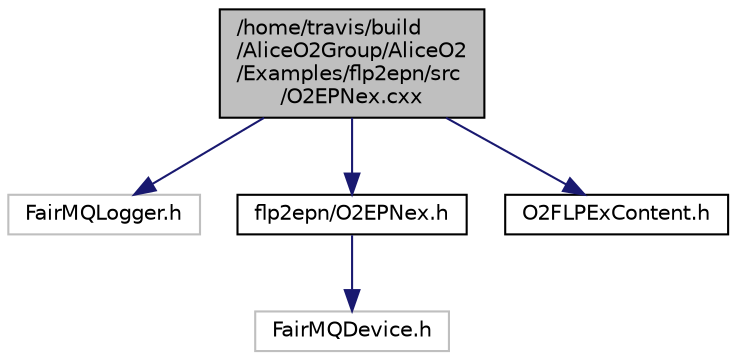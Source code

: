 digraph "/home/travis/build/AliceO2Group/AliceO2/Examples/flp2epn/src/O2EPNex.cxx"
{
 // INTERACTIVE_SVG=YES
  bgcolor="transparent";
  edge [fontname="Helvetica",fontsize="10",labelfontname="Helvetica",labelfontsize="10"];
  node [fontname="Helvetica",fontsize="10",shape=record];
  Node1 [label="/home/travis/build\l/AliceO2Group/AliceO2\l/Examples/flp2epn/src\l/O2EPNex.cxx",height=0.2,width=0.4,color="black", fillcolor="grey75", style="filled", fontcolor="black"];
  Node1 -> Node2 [color="midnightblue",fontsize="10",style="solid",fontname="Helvetica"];
  Node2 [label="FairMQLogger.h",height=0.2,width=0.4,color="grey75"];
  Node1 -> Node3 [color="midnightblue",fontsize="10",style="solid",fontname="Helvetica"];
  Node3 [label="flp2epn/O2EPNex.h",height=0.2,width=0.4,color="black",URL="$dd/ddd/O2EPNex_8h.html"];
  Node3 -> Node4 [color="midnightblue",fontsize="10",style="solid",fontname="Helvetica"];
  Node4 [label="FairMQDevice.h",height=0.2,width=0.4,color="grey75"];
  Node1 -> Node5 [color="midnightblue",fontsize="10",style="solid",fontname="Helvetica"];
  Node5 [label="O2FLPExContent.h",height=0.2,width=0.4,color="black",URL="$d7/d78/O2FLPExContent_8h.html"];
}
